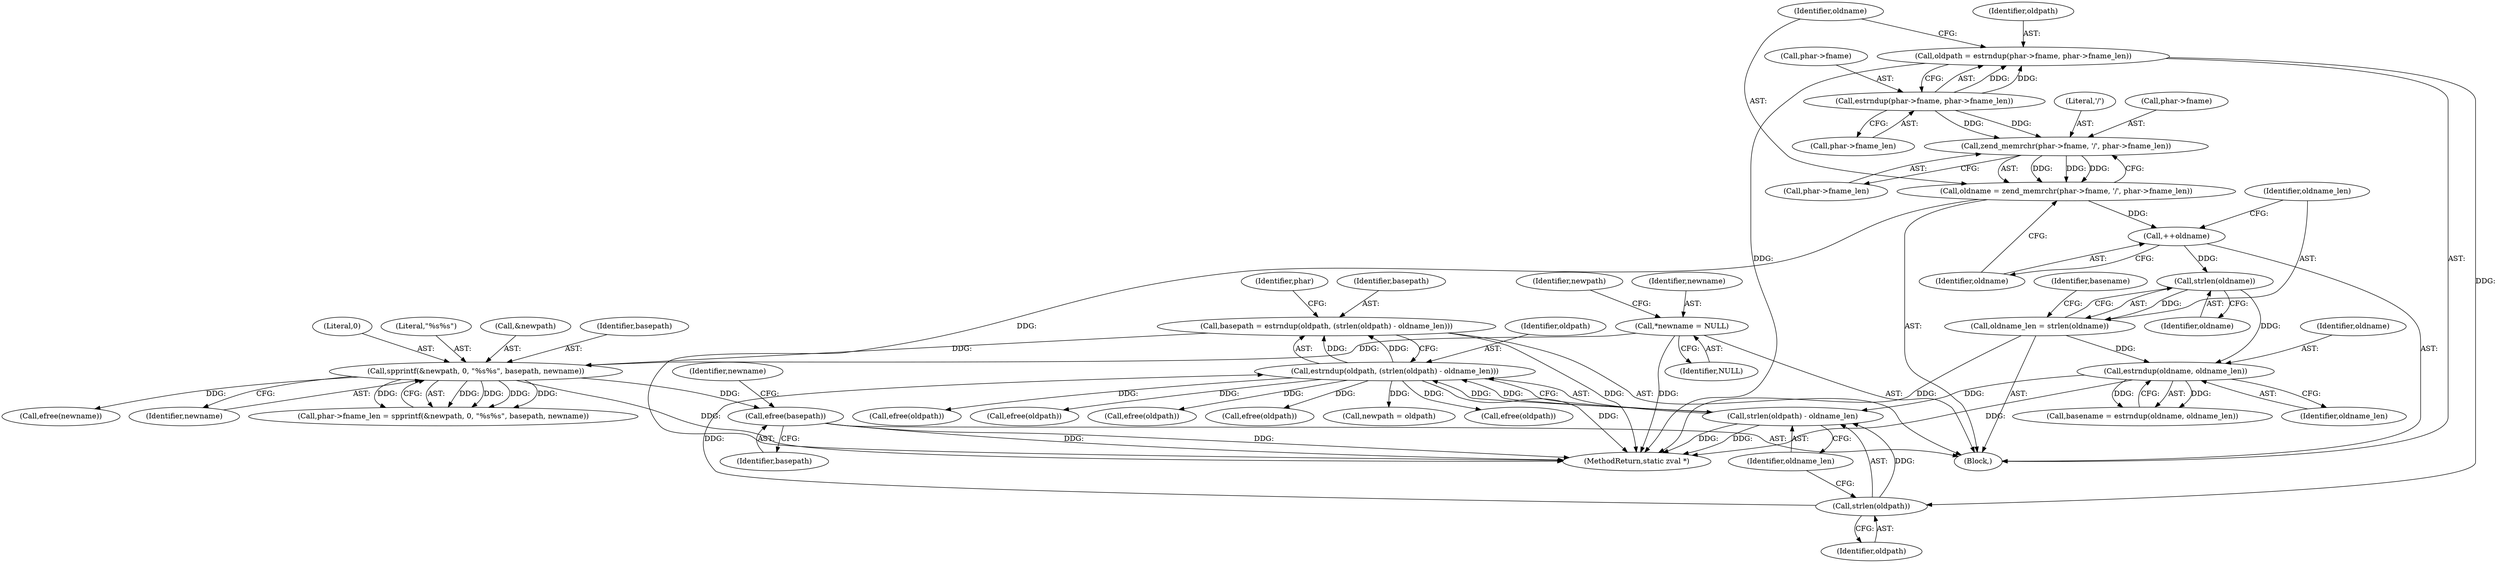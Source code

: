 digraph "0_php_b2cf3f064b8f5efef89bb084521b61318c71781b@API" {
"1000357" [label="(Call,efree(basepath))"];
"1000331" [label="(Call,spprintf(&newpath, 0, \"%s%s\", basepath, newname))"];
"1000319" [label="(Call,basepath = estrndup(oldpath, (strlen(oldpath) - oldname_len)))"];
"1000321" [label="(Call,estrndup(oldpath, (strlen(oldpath) - oldname_len)))"];
"1000324" [label="(Call,strlen(oldpath))"];
"1000278" [label="(Call,oldpath = estrndup(phar->fname, phar->fname_len))"];
"1000280" [label="(Call,estrndup(phar->fname, phar->fname_len))"];
"1000323" [label="(Call,strlen(oldpath) - oldname_len)"];
"1000305" [label="(Call,estrndup(oldname, oldname_len))"];
"1000301" [label="(Call,strlen(oldname))"];
"1000297" [label="(Call,++oldname)"];
"1000287" [label="(Call,oldname = zend_memrchr(phar->fname, '/', phar->fname_len))"];
"1000289" [label="(Call,zend_memrchr(phar->fname, '/', phar->fname_len))"];
"1000299" [label="(Call,oldname_len = strlen(oldname))"];
"1000124" [label="(Call,*newname = NULL)"];
"1000326" [label="(Identifier,oldname_len)"];
"1000322" [label="(Identifier,oldpath)"];
"1000331" [label="(Call,spprintf(&newpath, 0, \"%s%s\", basepath, newname))"];
"1000129" [label="(Identifier,newpath)"];
"1000321" [label="(Call,estrndup(oldpath, (strlen(oldpath) - oldname_len)))"];
"1000305" [label="(Call,estrndup(oldname, oldname_len))"];
"1000289" [label="(Call,zend_memrchr(phar->fname, '/', phar->fname_len))"];
"1000512" [label="(Call,efree(oldpath))"];
"1000379" [label="(Call,efree(oldpath))"];
"1000307" [label="(Identifier,oldname_len)"];
"1000334" [label="(Literal,0)"];
"1000360" [label="(Identifier,newname)"];
"1000488" [label="(Call,efree(oldpath))"];
"1000303" [label="(Call,basename = estrndup(oldname, oldname_len))"];
"1000298" [label="(Identifier,oldname)"];
"1000300" [label="(Identifier,oldname_len)"];
"1000576" [label="(Call,efree(oldpath))"];
"1000278" [label="(Call,oldpath = estrndup(phar->fname, phar->fname_len))"];
"1000484" [label="(Call,newpath = oldpath)"];
"1000280" [label="(Call,estrndup(phar->fname, phar->fname_len))"];
"1000319" [label="(Call,basepath = estrndup(oldpath, (strlen(oldpath) - oldname_len)))"];
"1000323" [label="(Call,strlen(oldpath) - oldname_len)"];
"1000686" [label="(MethodReturn,static zval *)"];
"1000281" [label="(Call,phar->fname)"];
"1000284" [label="(Call,phar->fname_len)"];
"1000287" [label="(Call,oldname = zend_memrchr(phar->fname, '/', phar->fname_len))"];
"1000125" [label="(Identifier,newname)"];
"1000335" [label="(Literal,\"%s%s\")"];
"1000304" [label="(Identifier,basename)"];
"1000302" [label="(Identifier,oldname)"];
"1000299" [label="(Call,oldname_len = strlen(oldname))"];
"1000301" [label="(Call,strlen(oldname))"];
"1000337" [label="(Identifier,newname)"];
"1000297" [label="(Call,++oldname)"];
"1000126" [label="(Identifier,NULL)"];
"1000332" [label="(Call,&newpath)"];
"1000279" [label="(Identifier,oldpath)"];
"1000357" [label="(Call,efree(basepath))"];
"1000106" [label="(Block,)"];
"1000124" [label="(Call,*newname = NULL)"];
"1000336" [label="(Identifier,basepath)"];
"1000324" [label="(Call,strlen(oldpath))"];
"1000293" [label="(Literal,'/')"];
"1000306" [label="(Identifier,oldname)"];
"1000327" [label="(Call,phar->fname_len = spprintf(&newpath, 0, \"%s%s\", basepath, newname))"];
"1000501" [label="(Call,efree(oldpath))"];
"1000288" [label="(Identifier,oldname)"];
"1000329" [label="(Identifier,phar)"];
"1000294" [label="(Call,phar->fname_len)"];
"1000320" [label="(Identifier,basepath)"];
"1000290" [label="(Call,phar->fname)"];
"1000358" [label="(Identifier,basepath)"];
"1000359" [label="(Call,efree(newname))"];
"1000325" [label="(Identifier,oldpath)"];
"1000357" -> "1000106"  [label="AST: "];
"1000357" -> "1000358"  [label="CFG: "];
"1000358" -> "1000357"  [label="AST: "];
"1000360" -> "1000357"  [label="CFG: "];
"1000357" -> "1000686"  [label="DDG: "];
"1000357" -> "1000686"  [label="DDG: "];
"1000331" -> "1000357"  [label="DDG: "];
"1000331" -> "1000327"  [label="AST: "];
"1000331" -> "1000337"  [label="CFG: "];
"1000332" -> "1000331"  [label="AST: "];
"1000334" -> "1000331"  [label="AST: "];
"1000335" -> "1000331"  [label="AST: "];
"1000336" -> "1000331"  [label="AST: "];
"1000337" -> "1000331"  [label="AST: "];
"1000327" -> "1000331"  [label="CFG: "];
"1000331" -> "1000686"  [label="DDG: "];
"1000331" -> "1000327"  [label="DDG: "];
"1000331" -> "1000327"  [label="DDG: "];
"1000331" -> "1000327"  [label="DDG: "];
"1000331" -> "1000327"  [label="DDG: "];
"1000331" -> "1000327"  [label="DDG: "];
"1000319" -> "1000331"  [label="DDG: "];
"1000124" -> "1000331"  [label="DDG: "];
"1000331" -> "1000359"  [label="DDG: "];
"1000319" -> "1000106"  [label="AST: "];
"1000319" -> "1000321"  [label="CFG: "];
"1000320" -> "1000319"  [label="AST: "];
"1000321" -> "1000319"  [label="AST: "];
"1000329" -> "1000319"  [label="CFG: "];
"1000319" -> "1000686"  [label="DDG: "];
"1000321" -> "1000319"  [label="DDG: "];
"1000321" -> "1000319"  [label="DDG: "];
"1000321" -> "1000323"  [label="CFG: "];
"1000322" -> "1000321"  [label="AST: "];
"1000323" -> "1000321"  [label="AST: "];
"1000321" -> "1000686"  [label="DDG: "];
"1000324" -> "1000321"  [label="DDG: "];
"1000323" -> "1000321"  [label="DDG: "];
"1000323" -> "1000321"  [label="DDG: "];
"1000321" -> "1000379"  [label="DDG: "];
"1000321" -> "1000484"  [label="DDG: "];
"1000321" -> "1000488"  [label="DDG: "];
"1000321" -> "1000501"  [label="DDG: "];
"1000321" -> "1000512"  [label="DDG: "];
"1000321" -> "1000576"  [label="DDG: "];
"1000324" -> "1000323"  [label="AST: "];
"1000324" -> "1000325"  [label="CFG: "];
"1000325" -> "1000324"  [label="AST: "];
"1000326" -> "1000324"  [label="CFG: "];
"1000324" -> "1000323"  [label="DDG: "];
"1000278" -> "1000324"  [label="DDG: "];
"1000278" -> "1000106"  [label="AST: "];
"1000278" -> "1000280"  [label="CFG: "];
"1000279" -> "1000278"  [label="AST: "];
"1000280" -> "1000278"  [label="AST: "];
"1000288" -> "1000278"  [label="CFG: "];
"1000278" -> "1000686"  [label="DDG: "];
"1000280" -> "1000278"  [label="DDG: "];
"1000280" -> "1000278"  [label="DDG: "];
"1000280" -> "1000284"  [label="CFG: "];
"1000281" -> "1000280"  [label="AST: "];
"1000284" -> "1000280"  [label="AST: "];
"1000280" -> "1000289"  [label="DDG: "];
"1000280" -> "1000289"  [label="DDG: "];
"1000323" -> "1000326"  [label="CFG: "];
"1000326" -> "1000323"  [label="AST: "];
"1000323" -> "1000686"  [label="DDG: "];
"1000323" -> "1000686"  [label="DDG: "];
"1000305" -> "1000323"  [label="DDG: "];
"1000305" -> "1000303"  [label="AST: "];
"1000305" -> "1000307"  [label="CFG: "];
"1000306" -> "1000305"  [label="AST: "];
"1000307" -> "1000305"  [label="AST: "];
"1000303" -> "1000305"  [label="CFG: "];
"1000305" -> "1000686"  [label="DDG: "];
"1000305" -> "1000303"  [label="DDG: "];
"1000305" -> "1000303"  [label="DDG: "];
"1000301" -> "1000305"  [label="DDG: "];
"1000299" -> "1000305"  [label="DDG: "];
"1000301" -> "1000299"  [label="AST: "];
"1000301" -> "1000302"  [label="CFG: "];
"1000302" -> "1000301"  [label="AST: "];
"1000299" -> "1000301"  [label="CFG: "];
"1000301" -> "1000299"  [label="DDG: "];
"1000297" -> "1000301"  [label="DDG: "];
"1000297" -> "1000106"  [label="AST: "];
"1000297" -> "1000298"  [label="CFG: "];
"1000298" -> "1000297"  [label="AST: "];
"1000300" -> "1000297"  [label="CFG: "];
"1000287" -> "1000297"  [label="DDG: "];
"1000287" -> "1000106"  [label="AST: "];
"1000287" -> "1000289"  [label="CFG: "];
"1000288" -> "1000287"  [label="AST: "];
"1000289" -> "1000287"  [label="AST: "];
"1000298" -> "1000287"  [label="CFG: "];
"1000287" -> "1000686"  [label="DDG: "];
"1000289" -> "1000287"  [label="DDG: "];
"1000289" -> "1000287"  [label="DDG: "];
"1000289" -> "1000287"  [label="DDG: "];
"1000289" -> "1000294"  [label="CFG: "];
"1000290" -> "1000289"  [label="AST: "];
"1000293" -> "1000289"  [label="AST: "];
"1000294" -> "1000289"  [label="AST: "];
"1000299" -> "1000106"  [label="AST: "];
"1000300" -> "1000299"  [label="AST: "];
"1000304" -> "1000299"  [label="CFG: "];
"1000299" -> "1000686"  [label="DDG: "];
"1000124" -> "1000106"  [label="AST: "];
"1000124" -> "1000126"  [label="CFG: "];
"1000125" -> "1000124"  [label="AST: "];
"1000126" -> "1000124"  [label="AST: "];
"1000129" -> "1000124"  [label="CFG: "];
"1000124" -> "1000686"  [label="DDG: "];
}
